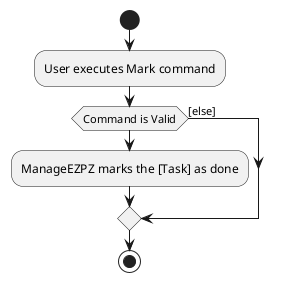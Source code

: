@startuml
start
:User executes Mark command;

'Since the beta syntax does not support placing the condition outside the
'diamond we place it as the true branch instead.

if (Command is Valid)
    :ManageEZPZ marks the [Task] as done;
else ([else])
endif
stop
@enduml
